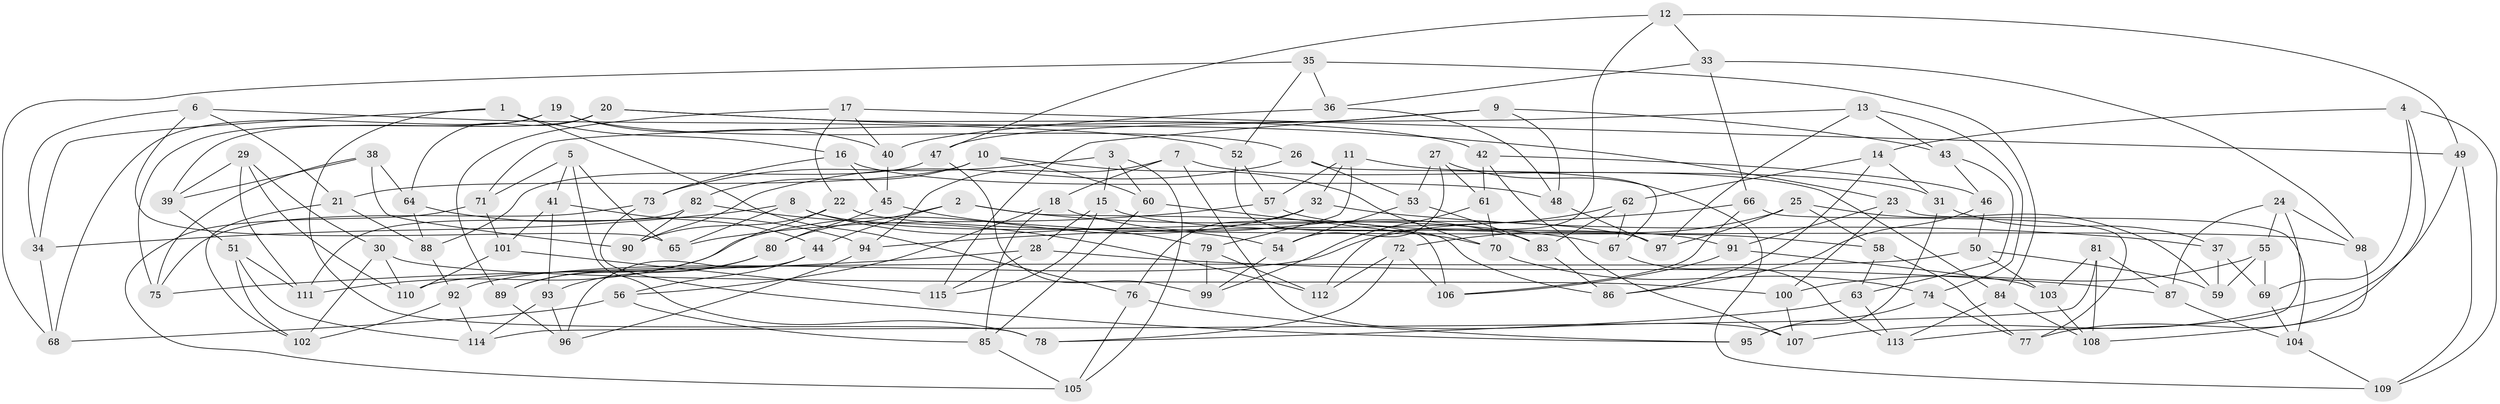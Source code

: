 // coarse degree distribution, {10: 0.043478260869565216, 7: 0.08695652173913043, 8: 0.10869565217391304, 9: 0.08695652173913043, 12: 0.021739130434782608, 6: 0.043478260869565216, 4: 0.30434782608695654, 5: 0.17391304347826086, 11: 0.021739130434782608, 3: 0.10869565217391304}
// Generated by graph-tools (version 1.1) at 2025/53/03/04/25 22:53:59]
// undirected, 115 vertices, 230 edges
graph export_dot {
  node [color=gray90,style=filled];
  1;
  2;
  3;
  4;
  5;
  6;
  7;
  8;
  9;
  10;
  11;
  12;
  13;
  14;
  15;
  16;
  17;
  18;
  19;
  20;
  21;
  22;
  23;
  24;
  25;
  26;
  27;
  28;
  29;
  30;
  31;
  32;
  33;
  34;
  35;
  36;
  37;
  38;
  39;
  40;
  41;
  42;
  43;
  44;
  45;
  46;
  47;
  48;
  49;
  50;
  51;
  52;
  53;
  54;
  55;
  56;
  57;
  58;
  59;
  60;
  61;
  62;
  63;
  64;
  65;
  66;
  67;
  68;
  69;
  70;
  71;
  72;
  73;
  74;
  75;
  76;
  77;
  78;
  79;
  80;
  81;
  82;
  83;
  84;
  85;
  86;
  87;
  88;
  89;
  90;
  91;
  92;
  93;
  94;
  95;
  96;
  97;
  98;
  99;
  100;
  101;
  102;
  103;
  104;
  105;
  106;
  107;
  108;
  109;
  110;
  111;
  112;
  113;
  114;
  115;
  1 -- 76;
  1 -- 16;
  1 -- 34;
  1 -- 78;
  2 -- 44;
  2 -- 106;
  2 -- 80;
  2 -- 67;
  3 -- 73;
  3 -- 60;
  3 -- 15;
  3 -- 105;
  4 -- 14;
  4 -- 69;
  4 -- 77;
  4 -- 109;
  5 -- 41;
  5 -- 71;
  5 -- 65;
  5 -- 78;
  6 -- 52;
  6 -- 65;
  6 -- 21;
  6 -- 34;
  7 -- 84;
  7 -- 107;
  7 -- 18;
  7 -- 94;
  8 -- 65;
  8 -- 34;
  8 -- 54;
  8 -- 97;
  9 -- 115;
  9 -- 48;
  9 -- 43;
  9 -- 47;
  10 -- 70;
  10 -- 60;
  10 -- 21;
  10 -- 82;
  11 -- 31;
  11 -- 79;
  11 -- 57;
  11 -- 32;
  12 -- 49;
  12 -- 47;
  12 -- 33;
  12 -- 112;
  13 -- 71;
  13 -- 97;
  13 -- 43;
  13 -- 74;
  14 -- 86;
  14 -- 31;
  14 -- 62;
  15 -- 115;
  15 -- 91;
  15 -- 28;
  16 -- 48;
  16 -- 45;
  16 -- 73;
  17 -- 89;
  17 -- 49;
  17 -- 40;
  17 -- 22;
  18 -- 85;
  18 -- 83;
  18 -- 56;
  19 -- 75;
  19 -- 68;
  19 -- 40;
  19 -- 26;
  20 -- 64;
  20 -- 42;
  20 -- 23;
  20 -- 39;
  21 -- 88;
  21 -- 102;
  22 -- 98;
  22 -- 90;
  22 -- 89;
  23 -- 104;
  23 -- 100;
  23 -- 91;
  24 -- 55;
  24 -- 87;
  24 -- 113;
  24 -- 98;
  25 -- 72;
  25 -- 58;
  25 -- 59;
  25 -- 97;
  26 -- 53;
  26 -- 90;
  26 -- 67;
  27 -- 61;
  27 -- 53;
  27 -- 109;
  27 -- 54;
  28 -- 87;
  28 -- 75;
  28 -- 115;
  29 -- 30;
  29 -- 111;
  29 -- 39;
  29 -- 110;
  30 -- 102;
  30 -- 110;
  30 -- 100;
  31 -- 95;
  31 -- 37;
  32 -- 76;
  32 -- 37;
  32 -- 111;
  33 -- 98;
  33 -- 36;
  33 -- 66;
  34 -- 68;
  35 -- 68;
  35 -- 84;
  35 -- 52;
  35 -- 36;
  36 -- 48;
  36 -- 40;
  37 -- 59;
  37 -- 69;
  38 -- 39;
  38 -- 64;
  38 -- 90;
  38 -- 75;
  39 -- 51;
  40 -- 45;
  41 -- 101;
  41 -- 93;
  41 -- 44;
  42 -- 107;
  42 -- 46;
  42 -- 61;
  43 -- 63;
  43 -- 46;
  44 -- 96;
  44 -- 56;
  45 -- 80;
  45 -- 79;
  46 -- 50;
  46 -- 86;
  47 -- 99;
  47 -- 88;
  48 -- 97;
  49 -- 109;
  49 -- 107;
  50 -- 103;
  50 -- 110;
  50 -- 59;
  51 -- 114;
  51 -- 102;
  51 -- 111;
  52 -- 86;
  52 -- 57;
  53 -- 83;
  53 -- 54;
  54 -- 99;
  55 -- 100;
  55 -- 69;
  55 -- 59;
  56 -- 68;
  56 -- 85;
  57 -- 58;
  57 -- 65;
  58 -- 77;
  58 -- 63;
  60 -- 70;
  60 -- 85;
  61 -- 99;
  61 -- 70;
  62 -- 92;
  62 -- 83;
  62 -- 67;
  63 -- 113;
  63 -- 78;
  64 -- 94;
  64 -- 88;
  66 -- 94;
  66 -- 77;
  66 -- 106;
  67 -- 113;
  69 -- 104;
  70 -- 74;
  71 -- 105;
  71 -- 101;
  72 -- 106;
  72 -- 78;
  72 -- 112;
  73 -- 75;
  73 -- 95;
  74 -- 95;
  74 -- 77;
  76 -- 105;
  76 -- 95;
  79 -- 99;
  79 -- 112;
  80 -- 89;
  80 -- 93;
  81 -- 114;
  81 -- 103;
  81 -- 108;
  81 -- 87;
  82 -- 90;
  82 -- 111;
  82 -- 112;
  83 -- 86;
  84 -- 108;
  84 -- 113;
  85 -- 105;
  87 -- 104;
  88 -- 92;
  89 -- 96;
  91 -- 103;
  91 -- 106;
  92 -- 102;
  92 -- 114;
  93 -- 114;
  93 -- 96;
  94 -- 96;
  98 -- 108;
  100 -- 107;
  101 -- 110;
  101 -- 115;
  103 -- 108;
  104 -- 109;
}

